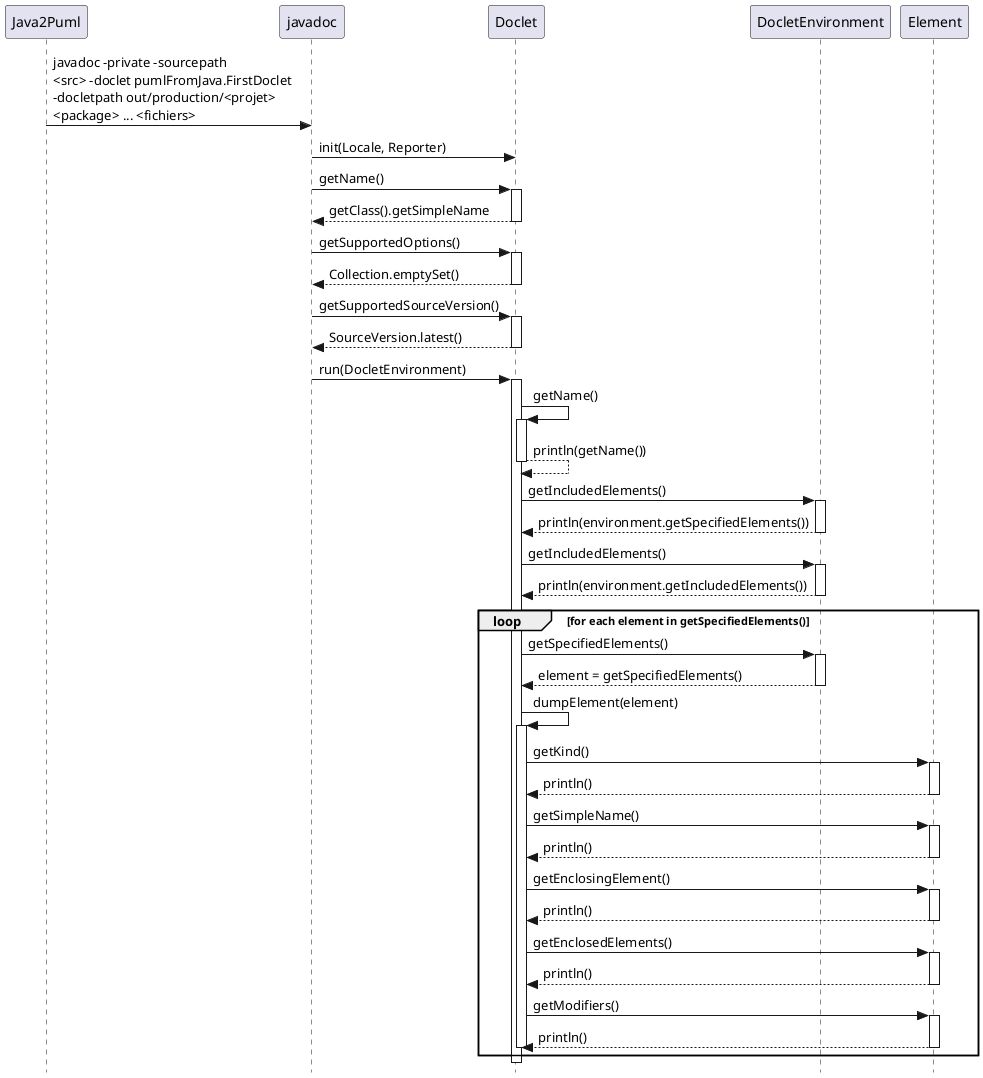 @startuml
'https://plantuml.com/sequence-diagram

skinparam style strictuml
hide footbox


Java2Puml -> javadoc: javadoc -private -sourcepath \n<src> -doclet pumlFromJava.FirstDoclet \n-docletpath out/production/<projet> \n<package> ... <fichiers>
javadoc -> Doclet: init(Locale, Reporter)
javadoc -> Doclet ++: getName()
return getClass().getSimpleName

javadoc -> Doclet++: getSupportedOptions()
return Collection.emptySet()

javadoc -> Doclet++: getSupportedSourceVersion()
return SourceVersion.latest()

javadoc -> Doclet++: run(DocletEnvironment)

    Doclet -> Doclet++ :getName()
    return println(getName())
    Doclet -> DocletEnvironment++ : getIncludedElements()
    return println(environment.getSpecifiedElements())
    Doclet -> DocletEnvironment ++: getIncludedElements()
    return println(environment.getIncludedElements())
    loop for each element in getSpecifiedElements()
        Doclet -> DocletEnvironment ++: getSpecifiedElements()
        return element = getSpecifiedElements()
        Doclet -> Doclet++: dumpElement(element)
            Doclet -> Element++: getKind()
            return println()
            Doclet -> Element++: getSimpleName()
            return println()
            Doclet -> Element++: getEnclosingElement()
            return println()
            Doclet -> Element++: getEnclosedElements()
            return println()
            Doclet -> Element++: getModifiers()
            return println()
        Doclet --
    end
Doclet --
@enduml

